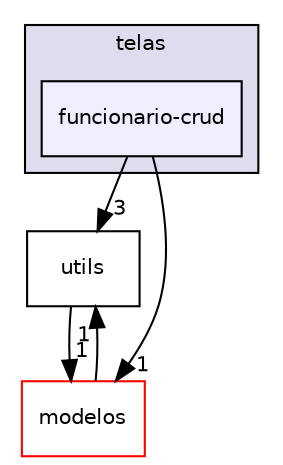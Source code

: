 digraph "funcionario-crud" {
  compound=true
  node [ fontsize="10", fontname="Helvetica"];
  edge [ labelfontsize="10", labelfontname="Helvetica"];
  subgraph clusterdir_5d282c79e18de9b23f65499bb0654c65 {
    graph [ bgcolor="#ddddee", pencolor="black", label="telas" fontname="Helvetica", fontsize="10", URL="dir_5d282c79e18de9b23f65499bb0654c65.html"]
  dir_fec80f1a953c957f1fc1d7ebcf9e0a98 [shape=box, label="funcionario-crud", style="filled", fillcolor="#eeeeff", pencolor="black", URL="dir_fec80f1a953c957f1fc1d7ebcf9e0a98.html"];
  }
  dir_64e357e4ea38da5024ccc9033c1be606 [shape=box label="utils" URL="dir_64e357e4ea38da5024ccc9033c1be606.html"];
  dir_d5d3d92794e0ecc2973575bb718831bd [shape=box label="modelos" fillcolor="white" style="filled" color="red" URL="dir_d5d3d92794e0ecc2973575bb718831bd.html"];
  dir_64e357e4ea38da5024ccc9033c1be606->dir_d5d3d92794e0ecc2973575bb718831bd [headlabel="1", labeldistance=1.5 headhref="dir_000001_000002.html"];
  dir_fec80f1a953c957f1fc1d7ebcf9e0a98->dir_64e357e4ea38da5024ccc9033c1be606 [headlabel="3", labeldistance=1.5 headhref="dir_000007_000001.html"];
  dir_fec80f1a953c957f1fc1d7ebcf9e0a98->dir_d5d3d92794e0ecc2973575bb718831bd [headlabel="1", labeldistance=1.5 headhref="dir_000007_000002.html"];
  dir_d5d3d92794e0ecc2973575bb718831bd->dir_64e357e4ea38da5024ccc9033c1be606 [headlabel="1", labeldistance=1.5 headhref="dir_000002_000001.html"];
}
